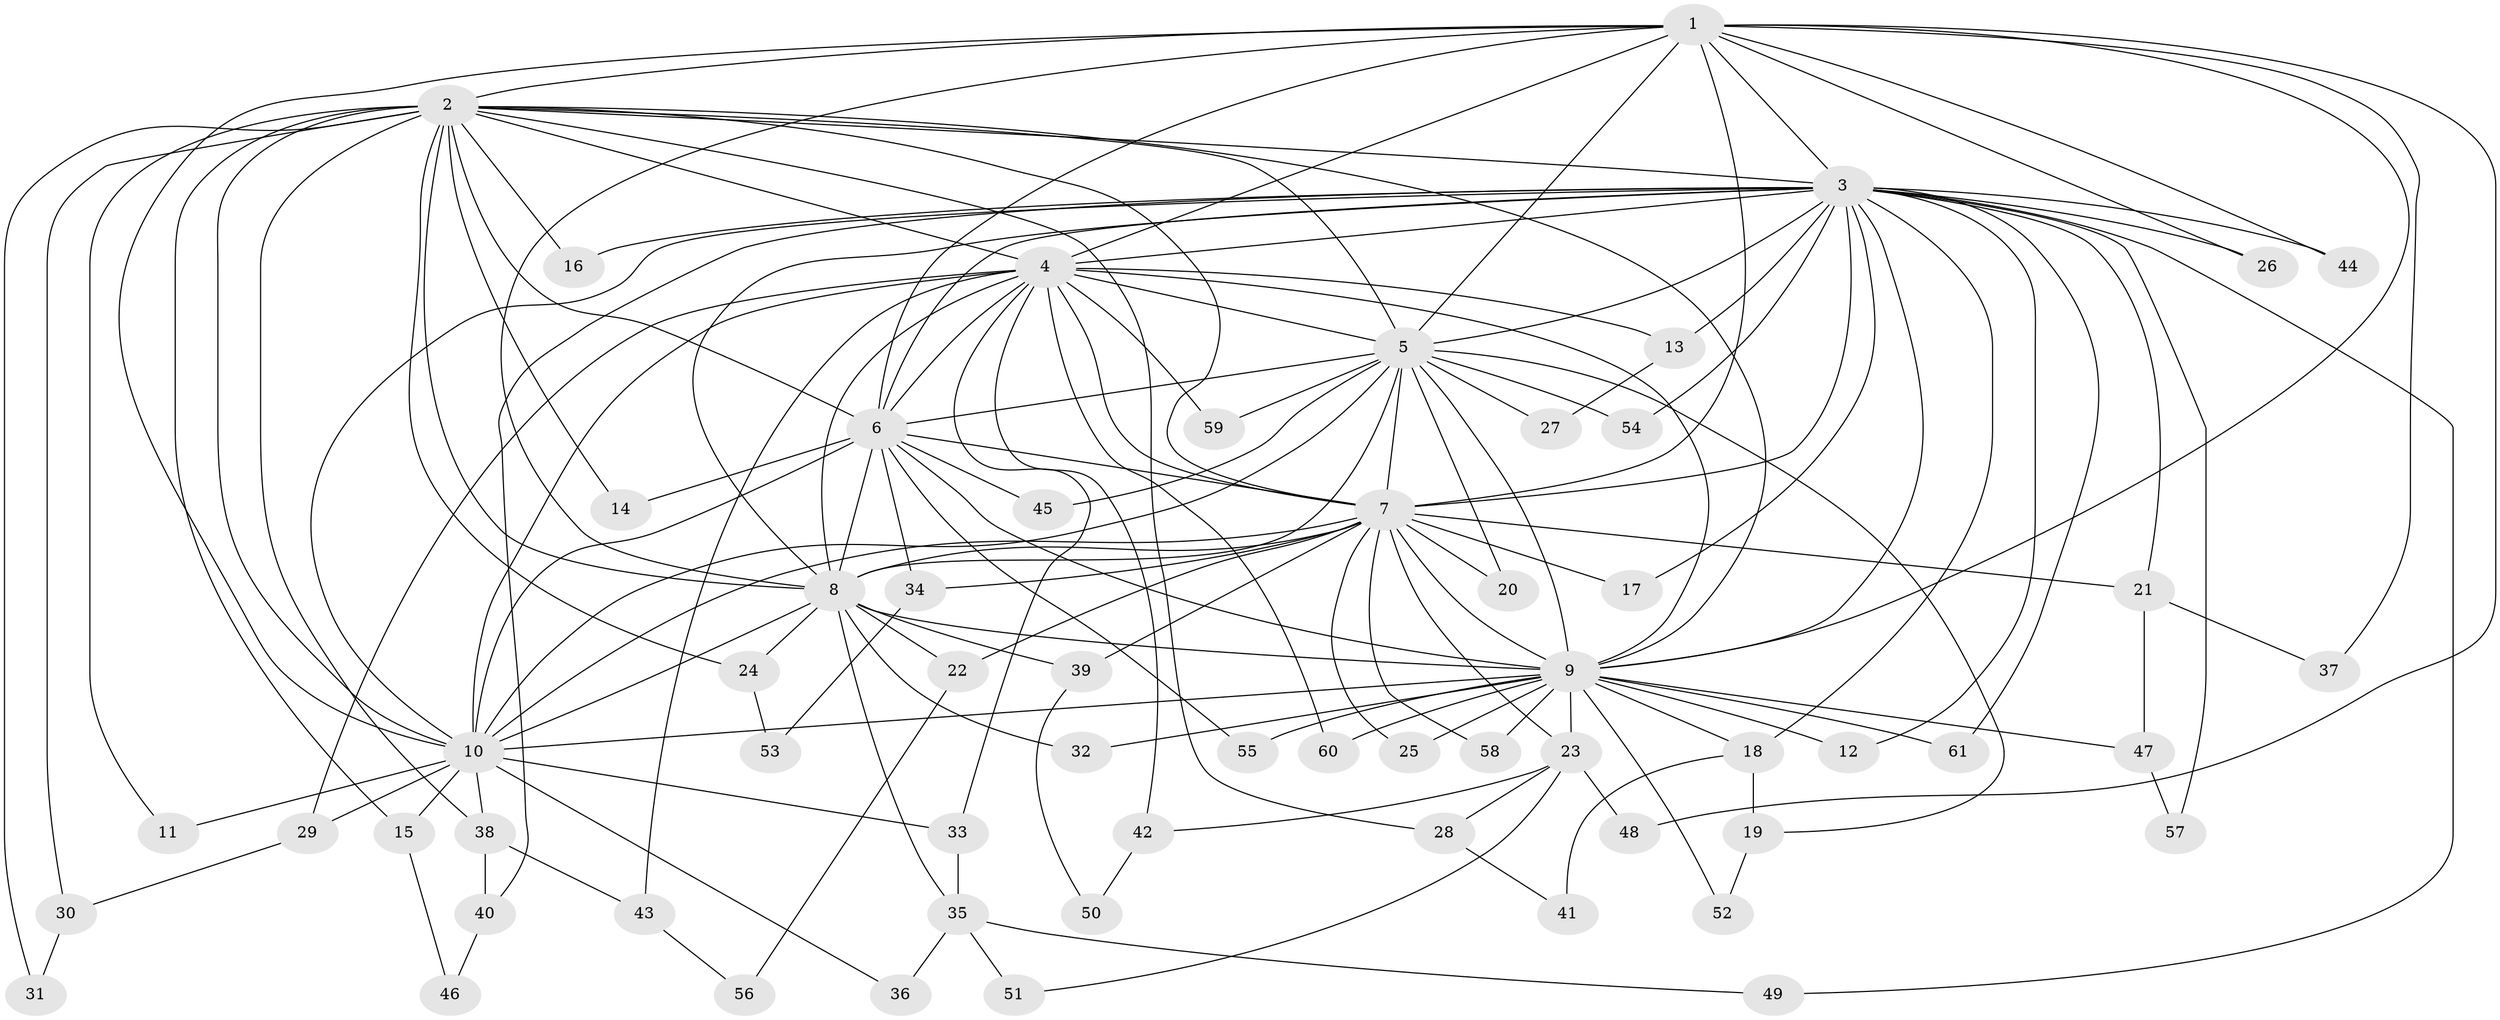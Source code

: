// Generated by graph-tools (version 1.1) at 2025/11/02/27/25 16:11:02]
// undirected, 61 vertices, 147 edges
graph export_dot {
graph [start="1"]
  node [color=gray90,style=filled];
  1;
  2;
  3;
  4;
  5;
  6;
  7;
  8;
  9;
  10;
  11;
  12;
  13;
  14;
  15;
  16;
  17;
  18;
  19;
  20;
  21;
  22;
  23;
  24;
  25;
  26;
  27;
  28;
  29;
  30;
  31;
  32;
  33;
  34;
  35;
  36;
  37;
  38;
  39;
  40;
  41;
  42;
  43;
  44;
  45;
  46;
  47;
  48;
  49;
  50;
  51;
  52;
  53;
  54;
  55;
  56;
  57;
  58;
  59;
  60;
  61;
  1 -- 2;
  1 -- 3;
  1 -- 4;
  1 -- 5;
  1 -- 6;
  1 -- 7;
  1 -- 8;
  1 -- 9;
  1 -- 10;
  1 -- 26;
  1 -- 37;
  1 -- 44;
  1 -- 48;
  2 -- 3;
  2 -- 4;
  2 -- 5;
  2 -- 6;
  2 -- 7;
  2 -- 8;
  2 -- 9;
  2 -- 10;
  2 -- 11;
  2 -- 14;
  2 -- 15;
  2 -- 16;
  2 -- 24;
  2 -- 28;
  2 -- 30;
  2 -- 31;
  2 -- 38;
  3 -- 4;
  3 -- 5;
  3 -- 6;
  3 -- 7;
  3 -- 8;
  3 -- 9;
  3 -- 10;
  3 -- 12;
  3 -- 13;
  3 -- 16;
  3 -- 17;
  3 -- 18;
  3 -- 21;
  3 -- 26;
  3 -- 40;
  3 -- 44;
  3 -- 49;
  3 -- 54;
  3 -- 57;
  3 -- 61;
  4 -- 5;
  4 -- 6;
  4 -- 7;
  4 -- 8;
  4 -- 9;
  4 -- 10;
  4 -- 13;
  4 -- 29;
  4 -- 33;
  4 -- 42;
  4 -- 43;
  4 -- 59;
  4 -- 60;
  5 -- 6;
  5 -- 7;
  5 -- 8;
  5 -- 9;
  5 -- 10;
  5 -- 19;
  5 -- 20;
  5 -- 27;
  5 -- 45;
  5 -- 54;
  5 -- 59;
  6 -- 7;
  6 -- 8;
  6 -- 9;
  6 -- 10;
  6 -- 14;
  6 -- 34;
  6 -- 45;
  6 -- 55;
  7 -- 8;
  7 -- 9;
  7 -- 10;
  7 -- 17;
  7 -- 20;
  7 -- 21;
  7 -- 22;
  7 -- 23;
  7 -- 25;
  7 -- 34;
  7 -- 39;
  7 -- 58;
  8 -- 9;
  8 -- 10;
  8 -- 22;
  8 -- 24;
  8 -- 32;
  8 -- 35;
  8 -- 39;
  9 -- 10;
  9 -- 12;
  9 -- 18;
  9 -- 23;
  9 -- 25;
  9 -- 32;
  9 -- 47;
  9 -- 52;
  9 -- 55;
  9 -- 58;
  9 -- 60;
  9 -- 61;
  10 -- 11;
  10 -- 15;
  10 -- 29;
  10 -- 33;
  10 -- 36;
  10 -- 38;
  13 -- 27;
  15 -- 46;
  18 -- 19;
  18 -- 41;
  19 -- 52;
  21 -- 37;
  21 -- 47;
  22 -- 56;
  23 -- 28;
  23 -- 42;
  23 -- 48;
  23 -- 51;
  24 -- 53;
  28 -- 41;
  29 -- 30;
  30 -- 31;
  33 -- 35;
  34 -- 53;
  35 -- 36;
  35 -- 49;
  35 -- 51;
  38 -- 40;
  38 -- 43;
  39 -- 50;
  40 -- 46;
  42 -- 50;
  43 -- 56;
  47 -- 57;
}
